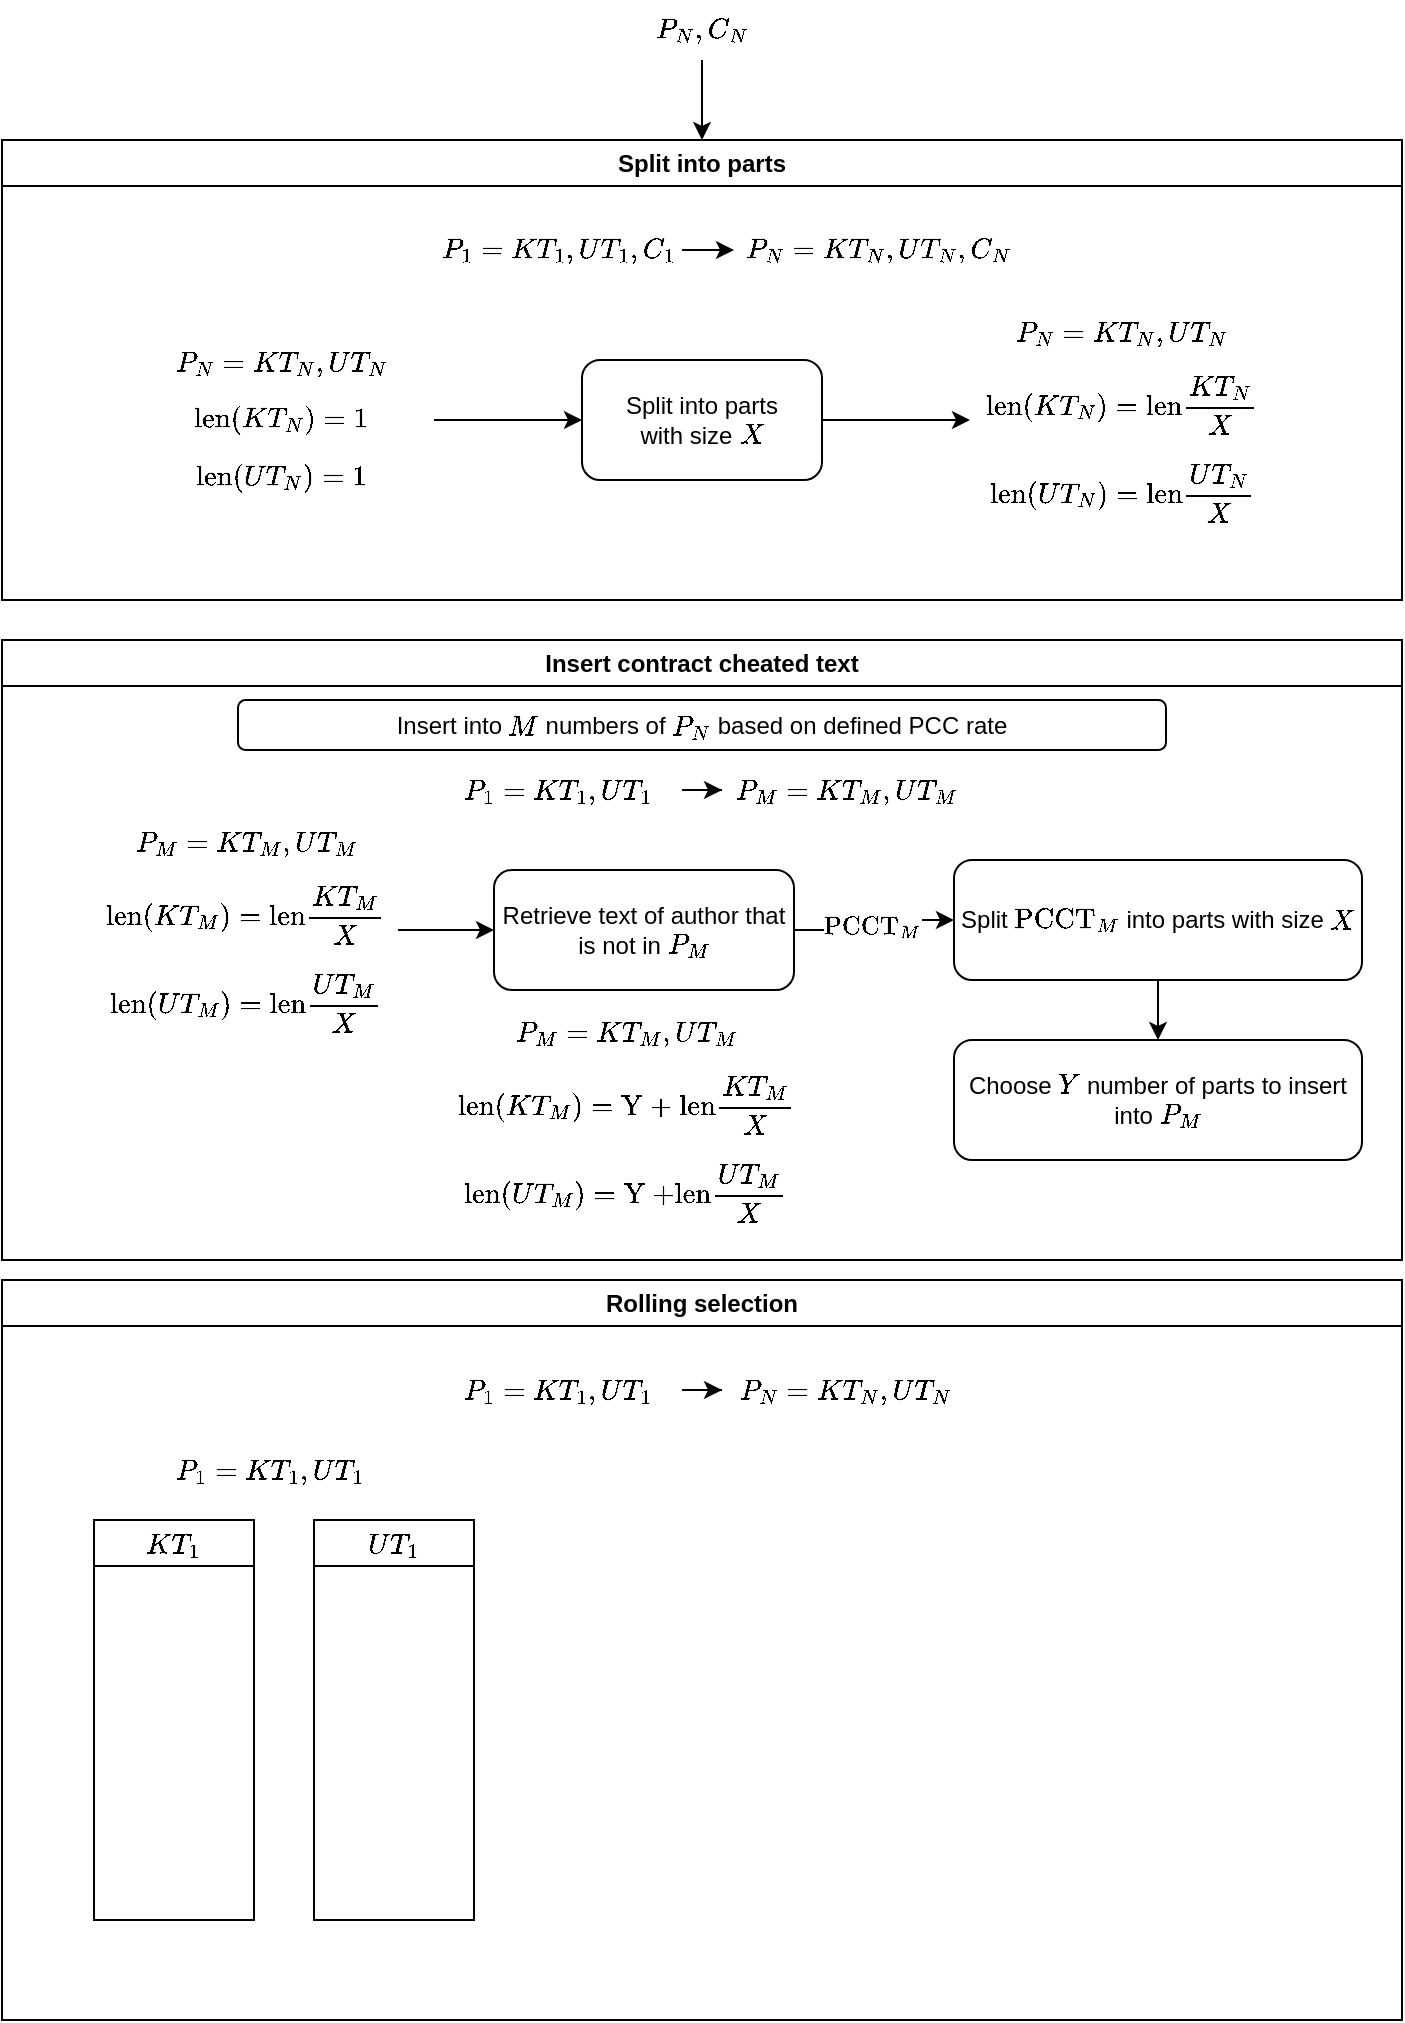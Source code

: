 <mxfile version="24.2.1" type="github">
  <diagram id="C5RBs43oDa-KdzZeNtuy" name="Page-1">
    <mxGraphModel dx="1434" dy="782" grid="1" gridSize="10" guides="1" tooltips="1" connect="1" arrows="1" fold="1" page="1" pageScale="1" pageWidth="827" pageHeight="1169" math="1" shadow="0">
      <root>
        <mxCell id="WIyWlLk6GJQsqaUBKTNV-0" />
        <mxCell id="WIyWlLk6GJQsqaUBKTNV-1" parent="WIyWlLk6GJQsqaUBKTNV-0" />
        <mxCell id="6mV9TBzsEhCEu78aH1kM-0" value="Split into parts" style="swimlane;whiteSpace=wrap;html=1;" vertex="1" parent="WIyWlLk6GJQsqaUBKTNV-1">
          <mxGeometry x="64" y="120" width="700" height="230" as="geometry">
            <mxRectangle x="64" y="120" width="130" height="30" as="alternateBounds" />
          </mxGeometry>
        </mxCell>
        <mxCell id="6mV9TBzsEhCEu78aH1kM-13" style="edgeStyle=orthogonalEdgeStyle;rounded=0;orthogonalLoop=1;jettySize=auto;html=1;" edge="1" parent="6mV9TBzsEhCEu78aH1kM-0" source="6mV9TBzsEhCEu78aH1kM-8" target="6mV9TBzsEhCEu78aH1kM-10">
          <mxGeometry relative="1" as="geometry" />
        </mxCell>
        <mxCell id="6mV9TBzsEhCEu78aH1kM-8" value="&lt;div&gt;Split into parts&lt;/div&gt;&lt;div&gt;with size `X`&lt;br&gt;&lt;/div&gt;" style="rounded=1;whiteSpace=wrap;html=1;" vertex="1" parent="6mV9TBzsEhCEu78aH1kM-0">
          <mxGeometry x="290" y="110" width="120" height="60" as="geometry" />
        </mxCell>
        <mxCell id="6mV9TBzsEhCEu78aH1kM-10" value="&lt;div&gt;`P_N = KT_N, UT_N`&lt;/div&gt;&lt;div&gt;&lt;br&gt;&lt;/div&gt;&lt;div&gt;`&quot;len&quot;(KT_N) = &quot;len&quot;(KT_N)/X`&lt;/div&gt;&lt;div&gt;&lt;br&gt;&lt;/div&gt;&lt;div&gt;`&quot;len&quot;(UT_N) = &quot;len&quot;(UT_N)/X`&lt;br&gt;&lt;/div&gt;" style="text;html=1;align=center;verticalAlign=middle;whiteSpace=wrap;rounded=0;" vertex="1" parent="6mV9TBzsEhCEu78aH1kM-0">
          <mxGeometry x="484" y="80" width="152" height="120" as="geometry" />
        </mxCell>
        <mxCell id="6mV9TBzsEhCEu78aH1kM-18" style="edgeStyle=orthogonalEdgeStyle;rounded=0;orthogonalLoop=1;jettySize=auto;html=1;entryX=0;entryY=0.5;entryDx=0;entryDy=0;" edge="1" parent="6mV9TBzsEhCEu78aH1kM-0" source="6mV9TBzsEhCEu78aH1kM-14" target="6mV9TBzsEhCEu78aH1kM-8">
          <mxGeometry relative="1" as="geometry" />
        </mxCell>
        <mxCell id="6mV9TBzsEhCEu78aH1kM-14" value="&lt;div&gt;`P_N = KT_N, UT_N`&lt;/div&gt;&lt;div&gt;&lt;br&gt;&lt;/div&gt;&lt;div&gt;`&quot;len&quot;(KT_N) = 1`&lt;/div&gt;&lt;div&gt;&lt;br&gt;&lt;/div&gt;&lt;div&gt;`&quot;len&quot;(UT_N) = 1`&lt;br&gt;&lt;/div&gt;" style="text;html=1;align=center;verticalAlign=middle;whiteSpace=wrap;rounded=0;" vertex="1" parent="6mV9TBzsEhCEu78aH1kM-0">
          <mxGeometry x="64" y="95" width="152" height="90" as="geometry" />
        </mxCell>
        <mxCell id="6mV9TBzsEhCEu78aH1kM-16" value="" style="group" vertex="1" connectable="0" parent="6mV9TBzsEhCEu78aH1kM-0">
          <mxGeometry x="216" y="40" width="284" height="30" as="geometry" />
        </mxCell>
        <mxCell id="6mV9TBzsEhCEu78aH1kM-3" value="`P_N = KT_N, UT_N, C_N`" style="text;html=1;align=center;verticalAlign=middle;whiteSpace=wrap;rounded=0;" vertex="1" parent="6mV9TBzsEhCEu78aH1kM-16">
          <mxGeometry x="150" width="144" height="30" as="geometry" />
        </mxCell>
        <mxCell id="6mV9TBzsEhCEu78aH1kM-4" value="`P_1 = KT_1, UT_1, C_1`" style="text;html=1;align=center;verticalAlign=middle;whiteSpace=wrap;rounded=0;" vertex="1" parent="6mV9TBzsEhCEu78aH1kM-16">
          <mxGeometry width="124" height="30" as="geometry" />
        </mxCell>
        <mxCell id="6mV9TBzsEhCEu78aH1kM-5" style="edgeStyle=orthogonalEdgeStyle;rounded=0;orthogonalLoop=1;jettySize=auto;html=1;" edge="1" parent="6mV9TBzsEhCEu78aH1kM-16" source="6mV9TBzsEhCEu78aH1kM-4" target="6mV9TBzsEhCEu78aH1kM-3">
          <mxGeometry relative="1" as="geometry" />
        </mxCell>
        <mxCell id="6mV9TBzsEhCEu78aH1kM-2" style="edgeStyle=orthogonalEdgeStyle;rounded=0;orthogonalLoop=1;jettySize=auto;html=1;" edge="1" parent="WIyWlLk6GJQsqaUBKTNV-1" source="6mV9TBzsEhCEu78aH1kM-1" target="6mV9TBzsEhCEu78aH1kM-0">
          <mxGeometry relative="1" as="geometry" />
        </mxCell>
        <mxCell id="6mV9TBzsEhCEu78aH1kM-1" value="`P_N, C_N`" style="text;html=1;align=center;verticalAlign=middle;whiteSpace=wrap;rounded=0;" vertex="1" parent="WIyWlLk6GJQsqaUBKTNV-1">
          <mxGeometry x="384" y="50" width="60" height="30" as="geometry" />
        </mxCell>
        <mxCell id="6mV9TBzsEhCEu78aH1kM-19" value="Rolling selection" style="swimlane;whiteSpace=wrap;html=1;" vertex="1" parent="WIyWlLk6GJQsqaUBKTNV-1">
          <mxGeometry x="64" y="690" width="700" height="370" as="geometry">
            <mxRectangle x="64" y="120" width="130" height="30" as="alternateBounds" />
          </mxGeometry>
        </mxCell>
        <mxCell id="6mV9TBzsEhCEu78aH1kM-25" value="" style="group" vertex="1" connectable="0" parent="6mV9TBzsEhCEu78aH1kM-19">
          <mxGeometry x="216" y="40" width="268" height="30" as="geometry" />
        </mxCell>
        <mxCell id="6mV9TBzsEhCEu78aH1kM-26" value="`P_N = KT_N, UT_N`" style="text;html=1;align=center;verticalAlign=middle;whiteSpace=wrap;rounded=0;" vertex="1" parent="6mV9TBzsEhCEu78aH1kM-25">
          <mxGeometry x="144" width="124" height="30" as="geometry" />
        </mxCell>
        <mxCell id="6mV9TBzsEhCEu78aH1kM-27" value="`P_1 = KT_1, UT_1`" style="text;html=1;align=center;verticalAlign=middle;whiteSpace=wrap;rounded=0;" vertex="1" parent="6mV9TBzsEhCEu78aH1kM-25">
          <mxGeometry width="124" height="30" as="geometry" />
        </mxCell>
        <mxCell id="6mV9TBzsEhCEu78aH1kM-28" style="edgeStyle=orthogonalEdgeStyle;rounded=0;orthogonalLoop=1;jettySize=auto;html=1;" edge="1" parent="6mV9TBzsEhCEu78aH1kM-25" source="6mV9TBzsEhCEu78aH1kM-27" target="6mV9TBzsEhCEu78aH1kM-26">
          <mxGeometry relative="1" as="geometry" />
        </mxCell>
        <mxCell id="6mV9TBzsEhCEu78aH1kM-17" value="`P_1 = KT_1, UT_1`" style="text;html=1;align=center;verticalAlign=middle;whiteSpace=wrap;rounded=0;" vertex="1" parent="6mV9TBzsEhCEu78aH1kM-19">
          <mxGeometry x="76" y="80" width="116" height="30" as="geometry" />
        </mxCell>
        <mxCell id="6mV9TBzsEhCEu78aH1kM-34" value="`KT_1`" style="swimlane;whiteSpace=wrap;html=1;" vertex="1" parent="6mV9TBzsEhCEu78aH1kM-19">
          <mxGeometry x="46" y="120" width="80" height="200" as="geometry" />
        </mxCell>
        <mxCell id="6mV9TBzsEhCEu78aH1kM-35" value="`UT_1`" style="swimlane;whiteSpace=wrap;html=1;" vertex="1" parent="6mV9TBzsEhCEu78aH1kM-19">
          <mxGeometry x="156" y="120" width="80" height="200" as="geometry" />
        </mxCell>
        <mxCell id="6mV9TBzsEhCEu78aH1kM-36" value="Insert contract cheated text" style="swimlane;whiteSpace=wrap;html=1;" vertex="1" parent="WIyWlLk6GJQsqaUBKTNV-1">
          <mxGeometry x="64" y="370" width="700" height="310" as="geometry">
            <mxRectangle x="64" y="120" width="130" height="30" as="alternateBounds" />
          </mxGeometry>
        </mxCell>
        <mxCell id="6mV9TBzsEhCEu78aH1kM-48" style="edgeStyle=orthogonalEdgeStyle;rounded=0;orthogonalLoop=1;jettySize=auto;html=1;" edge="1" parent="6mV9TBzsEhCEu78aH1kM-36" source="6mV9TBzsEhCEu78aH1kM-38" target="6mV9TBzsEhCEu78aH1kM-47">
          <mxGeometry relative="1" as="geometry" />
        </mxCell>
        <mxCell id="6mV9TBzsEhCEu78aH1kM-49" value="&lt;div&gt;`&quot;PCCT&quot;_M`&lt;/div&gt;" style="edgeLabel;html=1;align=center;verticalAlign=middle;resizable=0;points=[];" vertex="1" connectable="0" parent="6mV9TBzsEhCEu78aH1kM-48">
          <mxGeometry x="-0.1" y="2" relative="1" as="geometry">
            <mxPoint as="offset" />
          </mxGeometry>
        </mxCell>
        <mxCell id="6mV9TBzsEhCEu78aH1kM-38" value="Retrieve text of author that is not in `P_M`" style="rounded=1;whiteSpace=wrap;html=1;" vertex="1" parent="6mV9TBzsEhCEu78aH1kM-36">
          <mxGeometry x="246" y="115" width="150" height="60" as="geometry" />
        </mxCell>
        <mxCell id="6mV9TBzsEhCEu78aH1kM-46" style="edgeStyle=orthogonalEdgeStyle;rounded=0;orthogonalLoop=1;jettySize=auto;html=1;entryX=0;entryY=0.5;entryDx=0;entryDy=0;" edge="1" parent="6mV9TBzsEhCEu78aH1kM-36" source="6mV9TBzsEhCEu78aH1kM-39" target="6mV9TBzsEhCEu78aH1kM-38">
          <mxGeometry relative="1" as="geometry" />
        </mxCell>
        <mxCell id="6mV9TBzsEhCEu78aH1kM-39" value="&lt;div&gt;`P_M = KT_M, UT_M`&lt;/div&gt;&lt;div&gt;&lt;br&gt;&lt;/div&gt;&lt;div&gt;`&quot;len&quot;(KT_M) = &quot;len&quot;(KT_M)/X`&lt;/div&gt;&lt;div&gt;&lt;br&gt;&lt;/div&gt;&lt;div&gt;`&quot;len&quot;(UT_M) = &quot;len&quot;(UT_M)/X`&lt;br&gt;&lt;/div&gt;" style="text;html=1;align=center;verticalAlign=middle;whiteSpace=wrap;rounded=0;" vertex="1" parent="6mV9TBzsEhCEu78aH1kM-36">
          <mxGeometry x="46" y="85" width="152" height="120" as="geometry" />
        </mxCell>
        <mxCell id="6mV9TBzsEhCEu78aH1kM-42" value="" style="group" vertex="1" connectable="0" parent="6mV9TBzsEhCEu78aH1kM-36">
          <mxGeometry x="216" y="60" width="345" height="30" as="geometry" />
        </mxCell>
        <mxCell id="6mV9TBzsEhCEu78aH1kM-43" value="`P_M = KT_M, UT_M`" style="text;html=1;align=center;verticalAlign=middle;whiteSpace=wrap;rounded=0;" vertex="1" parent="6mV9TBzsEhCEu78aH1kM-42">
          <mxGeometry x="144" width="124" height="30" as="geometry" />
        </mxCell>
        <mxCell id="6mV9TBzsEhCEu78aH1kM-44" value="`P_1 = KT_1, UT_1`" style="text;html=1;align=center;verticalAlign=middle;whiteSpace=wrap;rounded=0;" vertex="1" parent="6mV9TBzsEhCEu78aH1kM-42">
          <mxGeometry width="124" height="30" as="geometry" />
        </mxCell>
        <mxCell id="6mV9TBzsEhCEu78aH1kM-45" style="edgeStyle=orthogonalEdgeStyle;rounded=0;orthogonalLoop=1;jettySize=auto;html=1;" edge="1" parent="6mV9TBzsEhCEu78aH1kM-42" source="6mV9TBzsEhCEu78aH1kM-44" target="6mV9TBzsEhCEu78aH1kM-43">
          <mxGeometry relative="1" as="geometry" />
        </mxCell>
        <mxCell id="6mV9TBzsEhCEu78aH1kM-66" style="edgeStyle=orthogonalEdgeStyle;rounded=0;orthogonalLoop=1;jettySize=auto;html=1;" edge="1" parent="6mV9TBzsEhCEu78aH1kM-36" source="6mV9TBzsEhCEu78aH1kM-47" target="6mV9TBzsEhCEu78aH1kM-65">
          <mxGeometry relative="1" as="geometry" />
        </mxCell>
        <mxCell id="6mV9TBzsEhCEu78aH1kM-47" value="Split `&quot;PCCT&quot;_M` into parts with size `X`" style="rounded=1;whiteSpace=wrap;html=1;" vertex="1" parent="6mV9TBzsEhCEu78aH1kM-36">
          <mxGeometry x="476" y="110" width="204" height="60" as="geometry" />
        </mxCell>
        <mxCell id="6mV9TBzsEhCEu78aH1kM-50" value="Insert into `M` numbers of `P_N` based on defined PCC rate" style="rounded=1;whiteSpace=wrap;html=1;" vertex="1" parent="6mV9TBzsEhCEu78aH1kM-36">
          <mxGeometry x="118" y="30" width="464" height="25" as="geometry" />
        </mxCell>
        <mxCell id="6mV9TBzsEhCEu78aH1kM-65" value="Choose `Y` number of parts to insert into `P_M`" style="rounded=1;whiteSpace=wrap;html=1;" vertex="1" parent="6mV9TBzsEhCEu78aH1kM-36">
          <mxGeometry x="476" y="200" width="204" height="60" as="geometry" />
        </mxCell>
        <mxCell id="6mV9TBzsEhCEu78aH1kM-67" value="&lt;div&gt;`P_M = KT_M, UT_M`&lt;/div&gt;&lt;div&gt;&lt;br&gt;&lt;/div&gt;&lt;div&gt;`&quot;len&quot;(KT_M) = &quot;Y + len&quot;(KT_M)/X`&lt;/div&gt;&lt;div&gt;&lt;br&gt;&lt;/div&gt;&lt;div&gt;`&quot;len&quot;(UT_M) = &quot;Y +len&quot;(UT_M)/X`&lt;br&gt;&lt;/div&gt;" style="text;html=1;align=center;verticalAlign=middle;whiteSpace=wrap;rounded=0;" vertex="1" parent="6mV9TBzsEhCEu78aH1kM-36">
          <mxGeometry x="236" y="180" width="152" height="120" as="geometry" />
        </mxCell>
      </root>
    </mxGraphModel>
  </diagram>
</mxfile>
